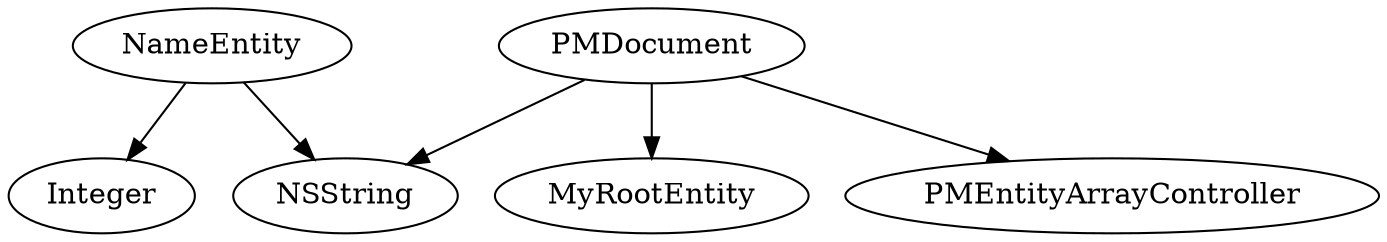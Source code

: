 digraph G {
  "NameEntity" -> "NSString" ;
  "NameEntity" -> "Integer" ;
  "PMDocument" -> "MyRootEntity" ;
  "PMDocument" -> "NSString" ;
  "PMDocument" -> "PMEntityArrayController" ;
}
